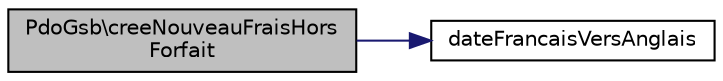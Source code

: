 digraph "PdoGsb\creeNouveauFraisHorsForfait"
{
 // LATEX_PDF_SIZE
  edge [fontname="Helvetica",fontsize="10",labelfontname="Helvetica",labelfontsize="10"];
  node [fontname="Helvetica",fontsize="10",shape=record];
  rankdir="LR";
  Node1 [label="PdoGsb\\creeNouveauFraisHors\lForfait",height=0.2,width=0.4,color="black", fillcolor="grey75", style="filled", fontcolor="black",tooltip=" "];
  Node1 -> Node2 [color="midnightblue",fontsize="10",style="solid",fontname="Helvetica"];
  Node2 [label="dateFrancaisVersAnglais",height=0.2,width=0.4,color="black", fillcolor="white", style="filled",URL="$fct_8inc_8php.html#ab9cb222b5275222fe9adc11dbbd997a3",tooltip=" "];
}
